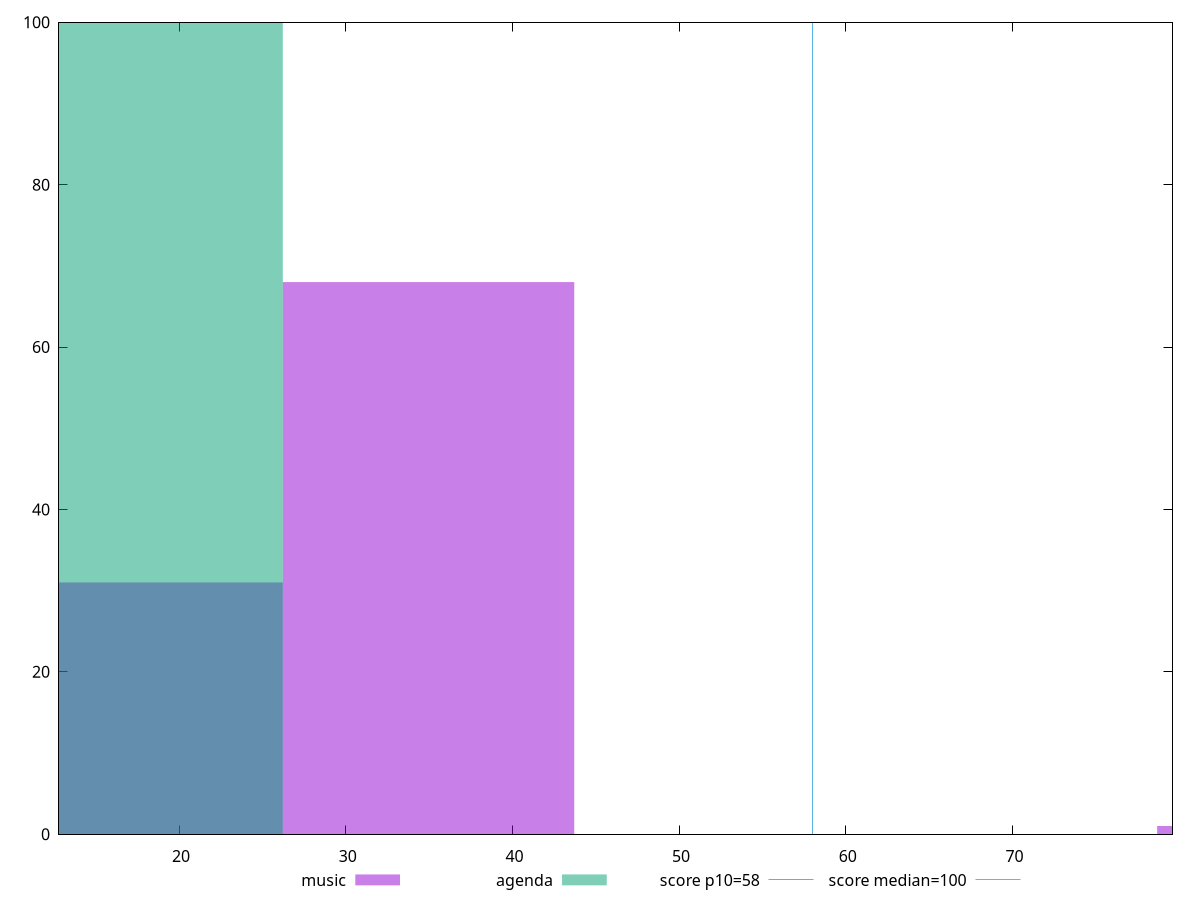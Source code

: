 reset

$music <<EOF
87.421813456856 1
34.9687253827424 68
17.4843626913712 31
EOF

$agenda <<EOF
17.4843626913712 100
EOF

set key outside below
set boxwidth 17.4843626913712
set xrange [12.8:79.60000000000001]
set yrange [0:100]
set trange [0:100]
set style fill transparent solid 0.5 noborder

set parametric
set terminal svg size 640, 500 enhanced background rgb 'white'
set output "reports/report_00031_2021-02-24T23-18-18.084Z/estimated-input-latency/comparison/histogram/0_vs_1.svg"

plot $music title "music" with boxes, \
     $agenda title "agenda" with boxes, \
     58,t title "score p10=58", \
     100,t title "score median=100"

reset

